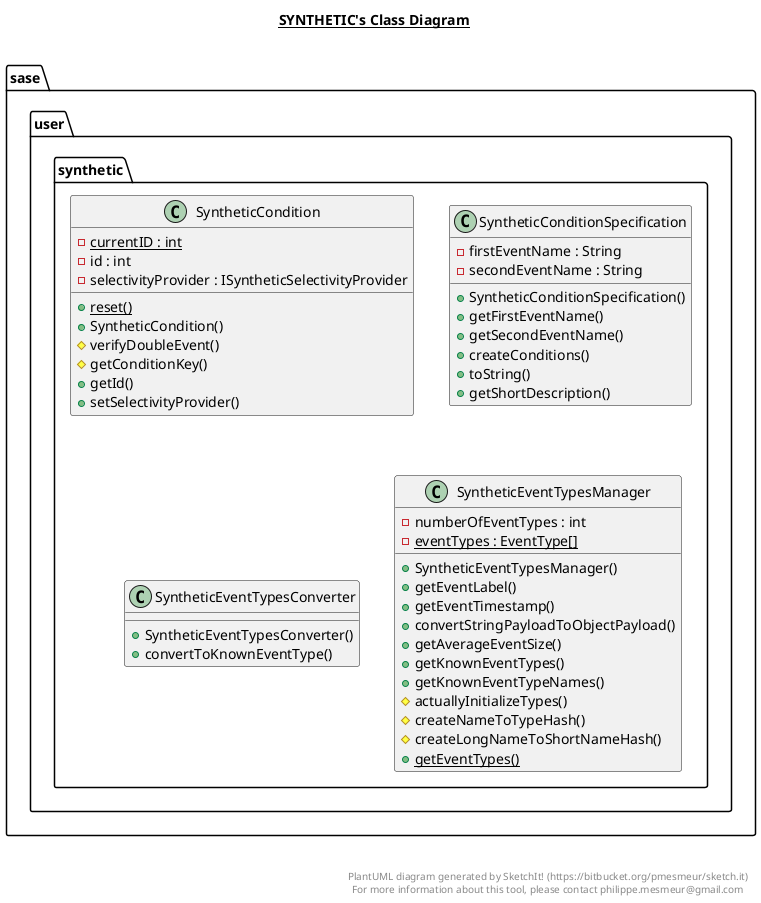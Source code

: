 @startuml

title __SYNTHETIC's Class Diagram__\n

  package sase.user.synthetic {
    class SyntheticCondition {
        {static} - currentID : int
        - id : int
        - selectivityProvider : ISyntheticSelectivityProvider
        {static} + reset()
        + SyntheticCondition()
        # verifyDoubleEvent()
        # getConditionKey()
        + getId()
        + setSelectivityProvider()
    }
  }
  

  package sase.user.synthetic {
    class SyntheticConditionSpecification {
        - firstEventName : String
        - secondEventName : String
        + SyntheticConditionSpecification()
        + getFirstEventName()
        + getSecondEventName()
        + createConditions()
        + toString()
        + getShortDescription()
    }
  }
  

  package sase.user.synthetic {
    class SyntheticEventTypesConverter {
        + SyntheticEventTypesConverter()
        + convertToKnownEventType()
    }
  }
  

  package sase.user.synthetic {
    class SyntheticEventTypesManager {
        - numberOfEventTypes : int
        {static} - eventTypes : EventType[]
        + SyntheticEventTypesManager()
        + getEventLabel()
        + getEventTimestamp()
        + convertStringPayloadToObjectPayload()
        + getAverageEventSize()
        + getKnownEventTypes()
        + getKnownEventTypeNames()
        # actuallyInitializeTypes()
        # createNameToTypeHash()
        # createLongNameToShortNameHash()
        {static} + getEventTypes()
    }
  }
  



right footer


PlantUML diagram generated by SketchIt! (https://bitbucket.org/pmesmeur/sketch.it)
For more information about this tool, please contact philippe.mesmeur@gmail.com
endfooter

@enduml
